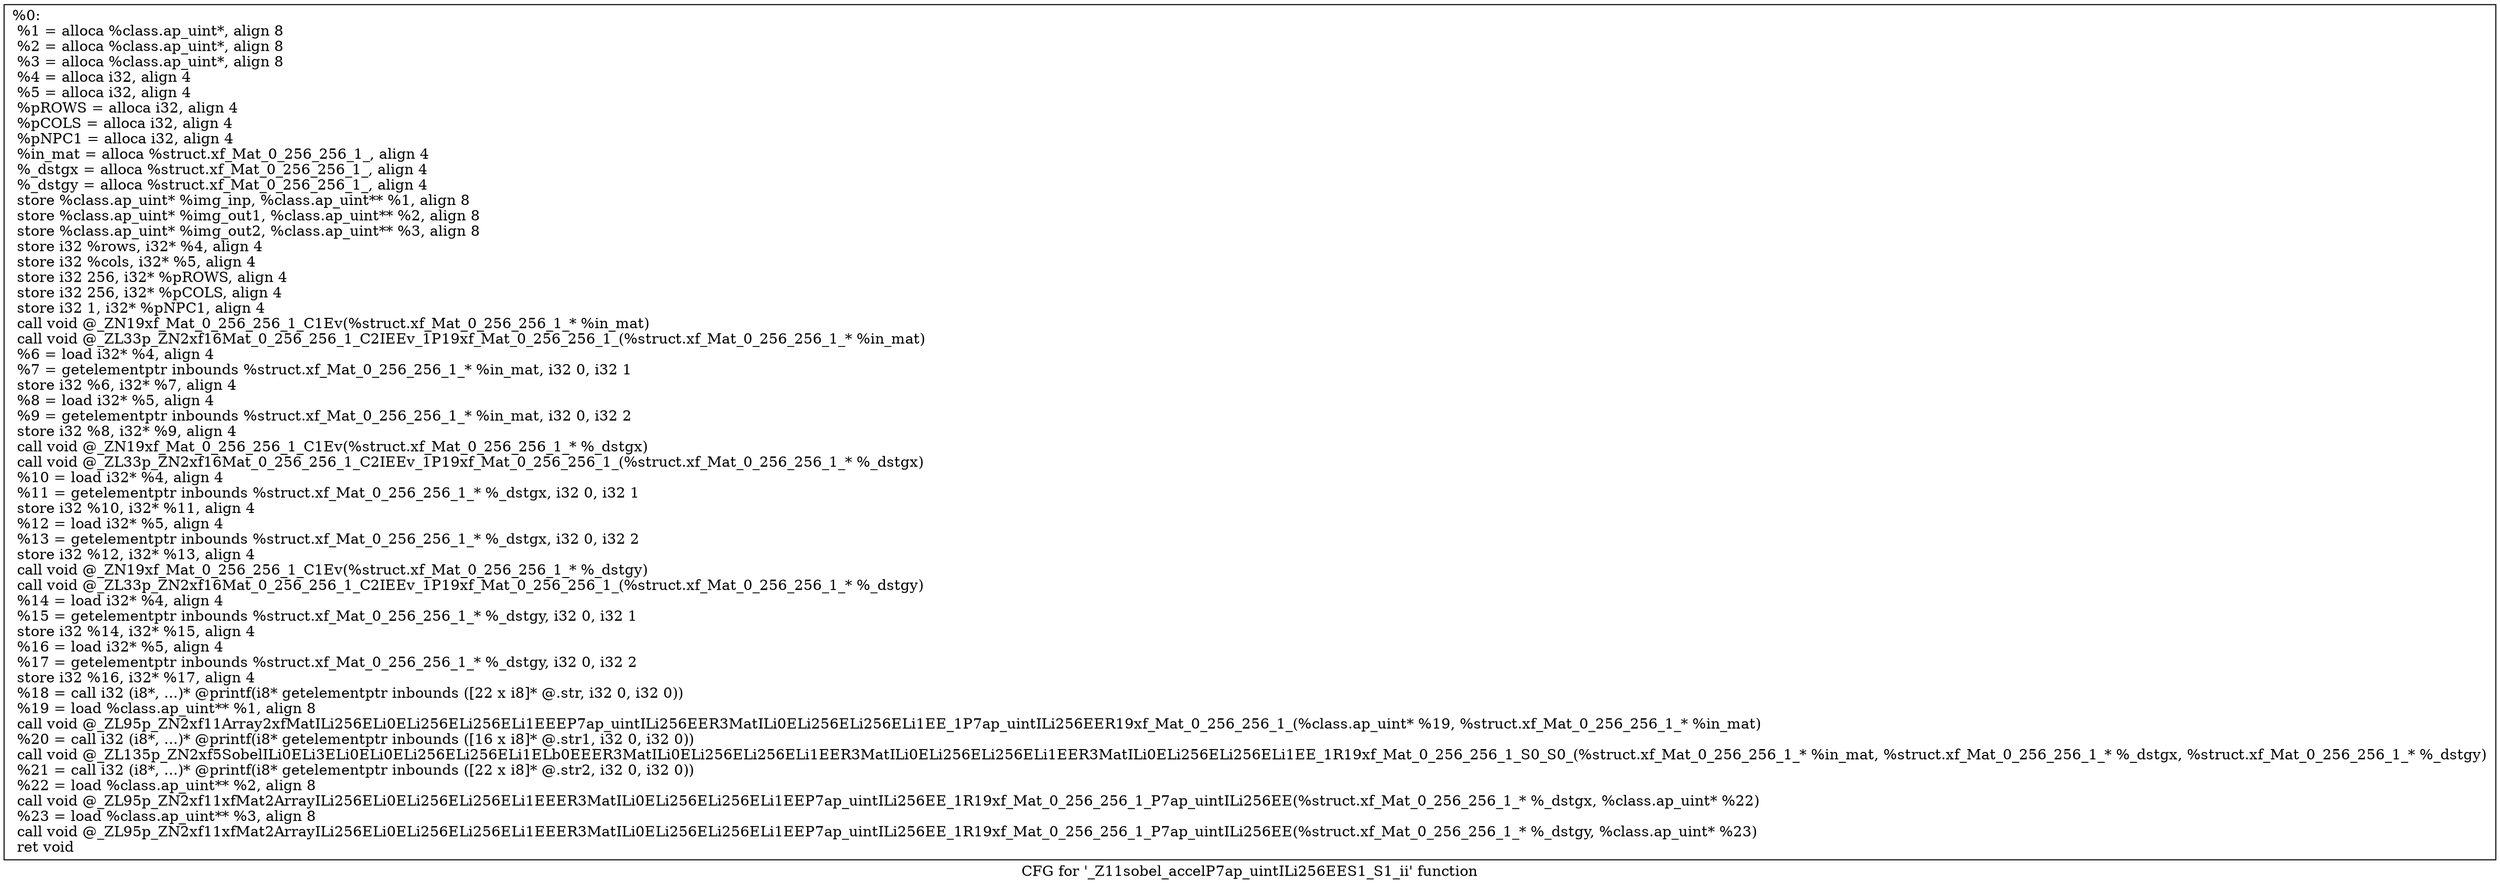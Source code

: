 digraph "CFG for '_Z11sobel_accelP7ap_uintILi256EES1_S1_ii' function" {
	label="CFG for '_Z11sobel_accelP7ap_uintILi256EES1_S1_ii' function";

	Node0x1e505b0 [shape=record,label="{%0:\l  %1 = alloca %class.ap_uint*, align 8\l  %2 = alloca %class.ap_uint*, align 8\l  %3 = alloca %class.ap_uint*, align 8\l  %4 = alloca i32, align 4\l  %5 = alloca i32, align 4\l  %pROWS = alloca i32, align 4\l  %pCOLS = alloca i32, align 4\l  %pNPC1 = alloca i32, align 4\l  %in_mat = alloca %struct.xf_Mat_0_256_256_1_, align 4\l  %_dstgx = alloca %struct.xf_Mat_0_256_256_1_, align 4\l  %_dstgy = alloca %struct.xf_Mat_0_256_256_1_, align 4\l  store %class.ap_uint* %img_inp, %class.ap_uint** %1, align 8\l  store %class.ap_uint* %img_out1, %class.ap_uint** %2, align 8\l  store %class.ap_uint* %img_out2, %class.ap_uint** %3, align 8\l  store i32 %rows, i32* %4, align 4\l  store i32 %cols, i32* %5, align 4\l  store i32 256, i32* %pROWS, align 4\l  store i32 256, i32* %pCOLS, align 4\l  store i32 1, i32* %pNPC1, align 4\l  call void @_ZN19xf_Mat_0_256_256_1_C1Ev(%struct.xf_Mat_0_256_256_1_* %in_mat)\l  call void @_ZL33p_ZN2xf16Mat_0_256_256_1_C2IEEv_1P19xf_Mat_0_256_256_1_(%struct.xf_Mat_0_256_256_1_* %in_mat)\l  %6 = load i32* %4, align 4\l  %7 = getelementptr inbounds %struct.xf_Mat_0_256_256_1_* %in_mat, i32 0, i32 1\l  store i32 %6, i32* %7, align 4\l  %8 = load i32* %5, align 4\l  %9 = getelementptr inbounds %struct.xf_Mat_0_256_256_1_* %in_mat, i32 0, i32 2\l  store i32 %8, i32* %9, align 4\l  call void @_ZN19xf_Mat_0_256_256_1_C1Ev(%struct.xf_Mat_0_256_256_1_* %_dstgx)\l  call void @_ZL33p_ZN2xf16Mat_0_256_256_1_C2IEEv_1P19xf_Mat_0_256_256_1_(%struct.xf_Mat_0_256_256_1_* %_dstgx)\l  %10 = load i32* %4, align 4\l  %11 = getelementptr inbounds %struct.xf_Mat_0_256_256_1_* %_dstgx, i32 0, i32 1\l  store i32 %10, i32* %11, align 4\l  %12 = load i32* %5, align 4\l  %13 = getelementptr inbounds %struct.xf_Mat_0_256_256_1_* %_dstgx, i32 0, i32 2\l  store i32 %12, i32* %13, align 4\l  call void @_ZN19xf_Mat_0_256_256_1_C1Ev(%struct.xf_Mat_0_256_256_1_* %_dstgy)\l  call void @_ZL33p_ZN2xf16Mat_0_256_256_1_C2IEEv_1P19xf_Mat_0_256_256_1_(%struct.xf_Mat_0_256_256_1_* %_dstgy)\l  %14 = load i32* %4, align 4\l  %15 = getelementptr inbounds %struct.xf_Mat_0_256_256_1_* %_dstgy, i32 0, i32 1\l  store i32 %14, i32* %15, align 4\l  %16 = load i32* %5, align 4\l  %17 = getelementptr inbounds %struct.xf_Mat_0_256_256_1_* %_dstgy, i32 0, i32 2\l  store i32 %16, i32* %17, align 4\l  %18 = call i32 (i8*, ...)* @printf(i8* getelementptr inbounds ([22 x i8]* @.str, i32 0, i32 0))\l  %19 = load %class.ap_uint** %1, align 8\l  call void @_ZL95p_ZN2xf11Array2xfMatILi256ELi0ELi256ELi256ELi1EEEP7ap_uintILi256EER3MatILi0ELi256ELi256ELi1EE_1P7ap_uintILi256EER19xf_Mat_0_256_256_1_(%class.ap_uint* %19, %struct.xf_Mat_0_256_256_1_* %in_mat)\l  %20 = call i32 (i8*, ...)* @printf(i8* getelementptr inbounds ([16 x i8]* @.str1, i32 0, i32 0))\l  call void @_ZL135p_ZN2xf5SobelILi0ELi3ELi0ELi0ELi256ELi256ELi1ELb0EEER3MatILi0ELi256ELi256ELi1EER3MatILi0ELi256ELi256ELi1EER3MatILi0ELi256ELi256ELi1EE_1R19xf_Mat_0_256_256_1_S0_S0_(%struct.xf_Mat_0_256_256_1_* %in_mat, %struct.xf_Mat_0_256_256_1_* %_dstgx, %struct.xf_Mat_0_256_256_1_* %_dstgy)\l  %21 = call i32 (i8*, ...)* @printf(i8* getelementptr inbounds ([22 x i8]* @.str2, i32 0, i32 0))\l  %22 = load %class.ap_uint** %2, align 8\l  call void @_ZL95p_ZN2xf11xfMat2ArrayILi256ELi0ELi256ELi256ELi1EEER3MatILi0ELi256ELi256ELi1EEP7ap_uintILi256EE_1R19xf_Mat_0_256_256_1_P7ap_uintILi256EE(%struct.xf_Mat_0_256_256_1_* %_dstgx, %class.ap_uint* %22)\l  %23 = load %class.ap_uint** %3, align 8\l  call void @_ZL95p_ZN2xf11xfMat2ArrayILi256ELi0ELi256ELi256ELi1EEER3MatILi0ELi256ELi256ELi1EEP7ap_uintILi256EE_1R19xf_Mat_0_256_256_1_P7ap_uintILi256EE(%struct.xf_Mat_0_256_256_1_* %_dstgy, %class.ap_uint* %23)\l  ret void\l}"];
}
